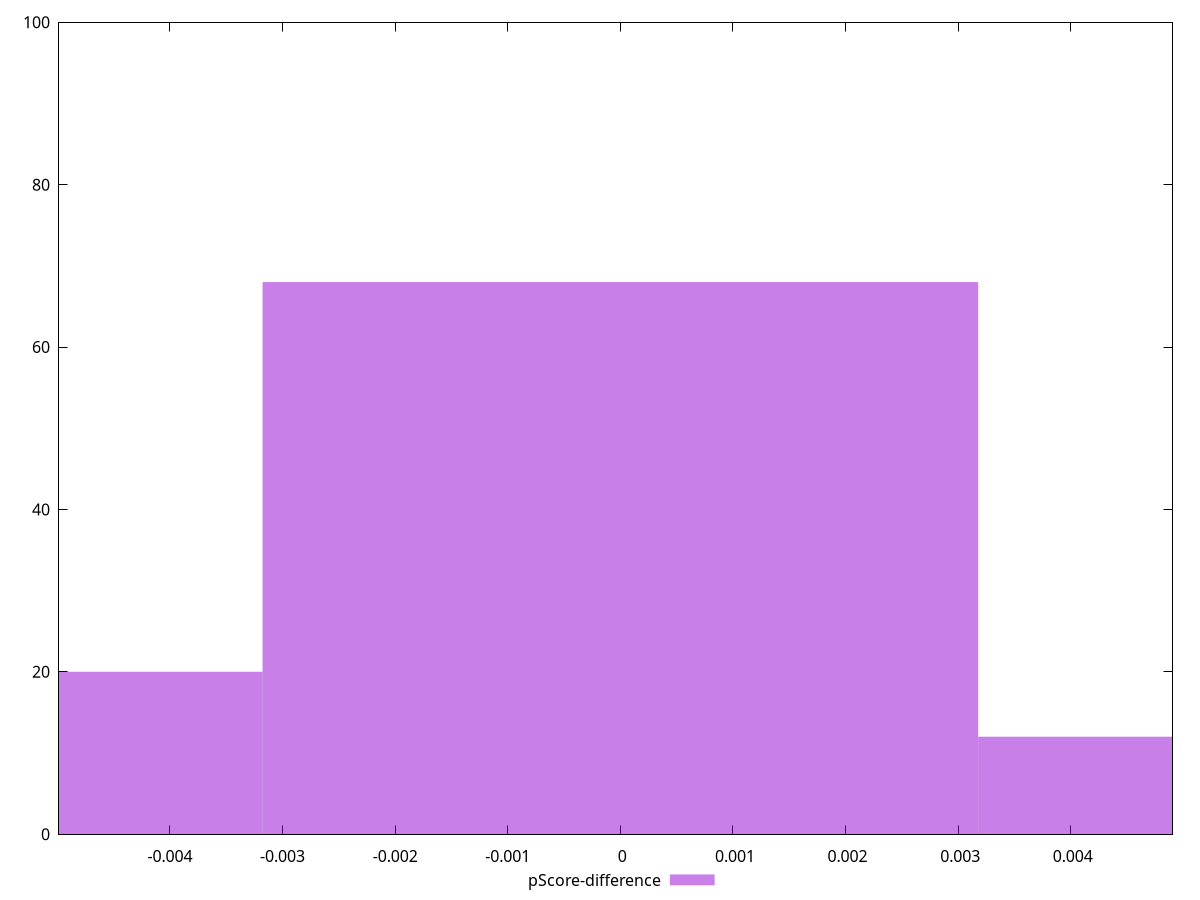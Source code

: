 reset

$pScoreDifference <<EOF
0.006355440274461354 12
-0.006355440274461354 20
0 68
EOF

set key outside below
set boxwidth 0.006355440274461354
set xrange [-0.004985080500460759:0.004903156421648847]
set yrange [0:100]
set trange [0:100]
set style fill transparent solid 0.5 noborder
set terminal svg size 640, 490 enhanced background rgb 'white'
set output "report_00013_2021-02-09T12-04-24.940Z/first-meaningful-paint/samples/pages+cached+noadtech/pScore-difference/histogram.svg"

plot $pScoreDifference title "pScore-difference" with boxes

reset
